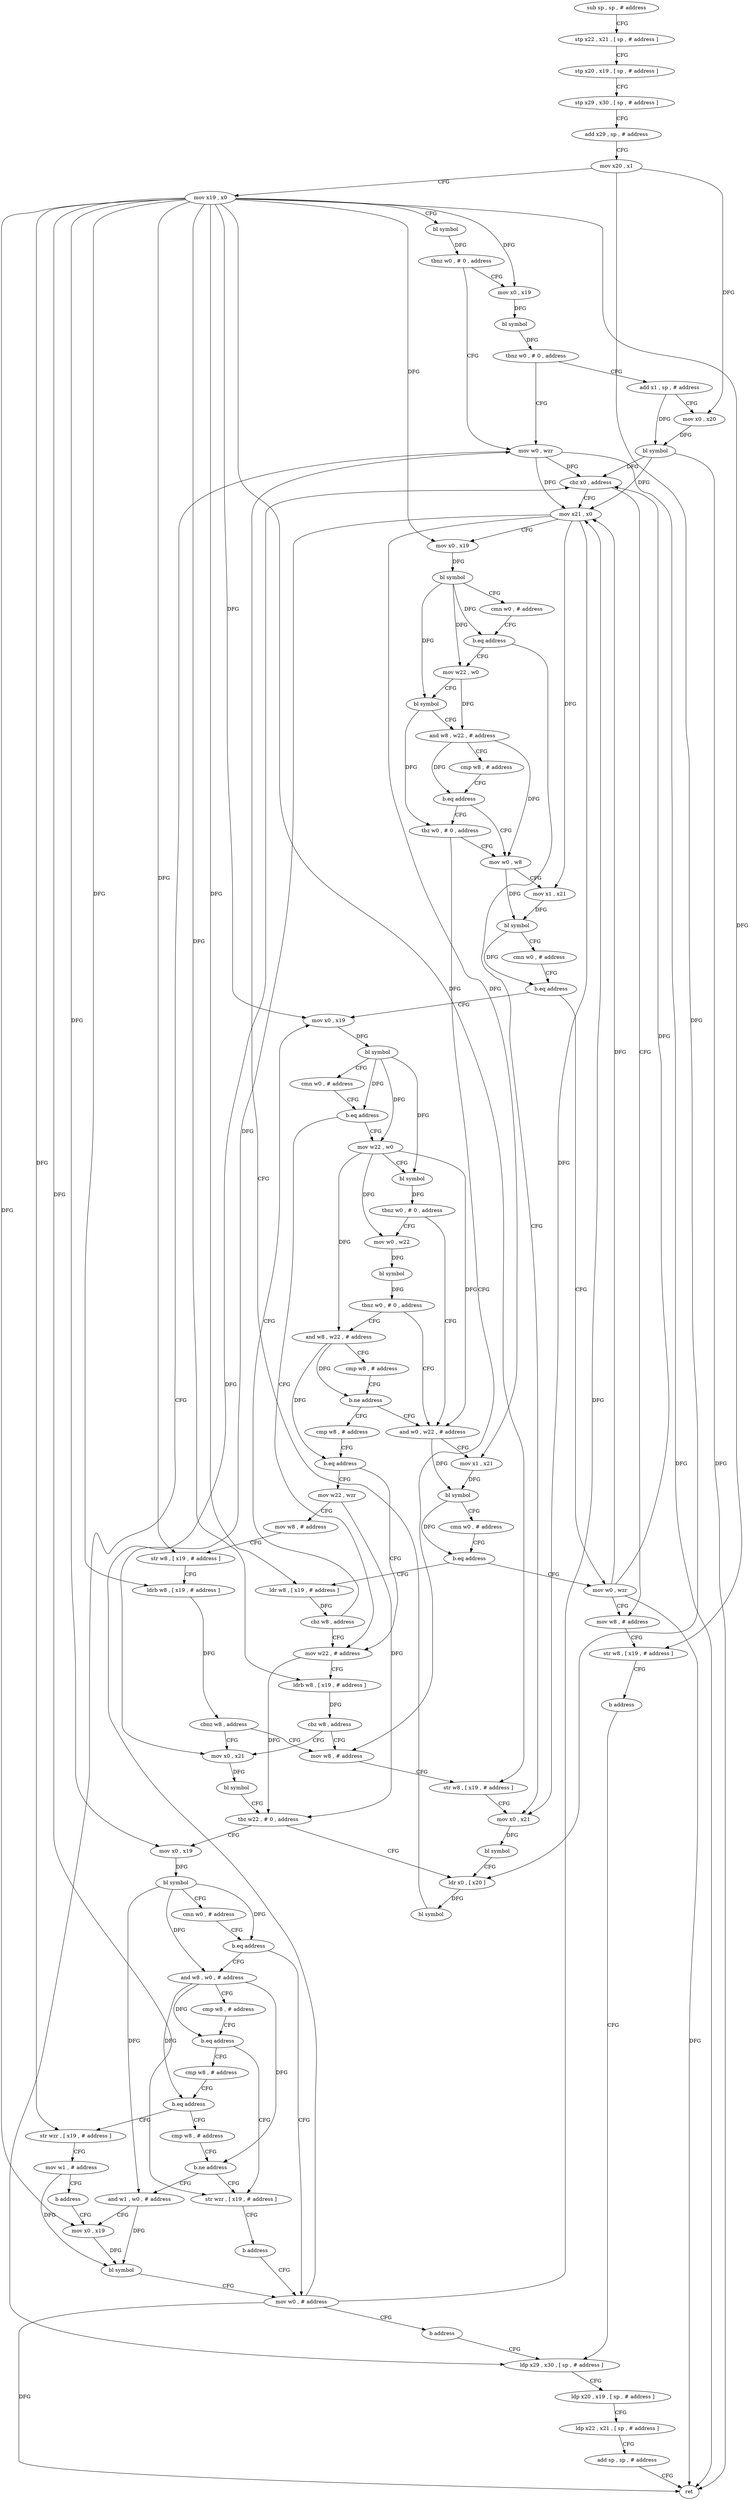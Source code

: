 digraph "func" {
"94208" [label = "sub sp , sp , # address" ]
"94212" [label = "stp x22 , x21 , [ sp , # address ]" ]
"94216" [label = "stp x20 , x19 , [ sp , # address ]" ]
"94220" [label = "stp x29 , x30 , [ sp , # address ]" ]
"94224" [label = "add x29 , sp , # address" ]
"94228" [label = "mov x20 , x1" ]
"94232" [label = "mov x19 , x0" ]
"94236" [label = "bl symbol" ]
"94240" [label = "tbnz w0 , # 0 , address" ]
"94452" [label = "mov w0 , wzr" ]
"94244" [label = "mov x0 , x19" ]
"94456" [label = "ldp x29 , x30 , [ sp , # address ]" ]
"94248" [label = "bl symbol" ]
"94252" [label = "tbnz w0 , # 0 , address" ]
"94256" [label = "add x1 , sp , # address" ]
"94260" [label = "mov x0 , x20" ]
"94264" [label = "bl symbol" ]
"94268" [label = "cbz x0 , address" ]
"94480" [label = "mov w8 , # address" ]
"94272" [label = "mov x21 , x0" ]
"94484" [label = "str w8 , [ x19 , # address ]" ]
"94488" [label = "b address" ]
"94276" [label = "mov x0 , x19" ]
"94280" [label = "bl symbol" ]
"94284" [label = "cmn w0 , # address" ]
"94288" [label = "b.eq address" ]
"94436" [label = "mov x0 , x21" ]
"94292" [label = "mov w22 , w0" ]
"94460" [label = "ldp x20 , x19 , [ sp , # address ]" ]
"94464" [label = "ldp x22 , x21 , [ sp , # address ]" ]
"94468" [label = "add sp , sp , # address" ]
"94472" [label = "ret" ]
"94440" [label = "bl symbol" ]
"94444" [label = "ldr x0 , [ x20 ]" ]
"94296" [label = "bl symbol" ]
"94300" [label = "and w8 , w22 , # address" ]
"94304" [label = "cmp w8 , # address" ]
"94308" [label = "b.eq address" ]
"94316" [label = "mov w0 , w8" ]
"94312" [label = "tbz w0 , # 0 , address" ]
"94320" [label = "mov x1 , x21" ]
"94324" [label = "bl symbol" ]
"94328" [label = "cmn w0 , # address" ]
"94332" [label = "b.eq address" ]
"94476" [label = "mov w0 , wzr" ]
"94336" [label = "mov x0 , x19" ]
"94428" [label = "mov w8 , # address" ]
"94340" [label = "bl symbol" ]
"94344" [label = "cmn w0 , # address" ]
"94348" [label = "b.eq address" ]
"94416" [label = "mov w22 , # address" ]
"94352" [label = "mov w22 , w0" ]
"94432" [label = "str w8 , [ x19 , # address ]" ]
"94420" [label = "ldrb w8 , [ x19 , # address ]" ]
"94424" [label = "cbz w8 , address" ]
"94520" [label = "mov x0 , x21" ]
"94356" [label = "bl symbol" ]
"94360" [label = "tbnz w0 , # 0 , address" ]
"94388" [label = "and w0 , w22 , # address" ]
"94364" [label = "mov w0 , w22" ]
"94524" [label = "bl symbol" ]
"94528" [label = "tbz w22 , # 0 , address" ]
"94532" [label = "mov x0 , x19" ]
"94392" [label = "mov x1 , x21" ]
"94396" [label = "bl symbol" ]
"94400" [label = "cmn w0 , # address" ]
"94404" [label = "b.eq address" ]
"94408" [label = "ldr w8 , [ x19 , # address ]" ]
"94368" [label = "bl symbol" ]
"94372" [label = "tbnz w0 , # 0 , address" ]
"94376" [label = "and w8 , w22 , # address" ]
"94448" [label = "bl symbol" ]
"94536" [label = "bl symbol" ]
"94540" [label = "cmn w0 , # address" ]
"94544" [label = "b.eq address" ]
"94608" [label = "mov w0 , # address" ]
"94548" [label = "and w8 , w0 , # address" ]
"94412" [label = "cbz w8 , address" ]
"94380" [label = "cmp w8 , # address" ]
"94384" [label = "b.ne address" ]
"94492" [label = "cmp w8 , # address" ]
"94612" [label = "b address" ]
"94552" [label = "cmp w8 , # address" ]
"94556" [label = "b.eq address" ]
"94576" [label = "str wzr , [ x19 , # address ]" ]
"94560" [label = "cmp w8 , # address" ]
"94496" [label = "b.eq address" ]
"94500" [label = "mov w22 , wzr" ]
"94580" [label = "b address" ]
"94564" [label = "b.eq address" ]
"94584" [label = "str wzr , [ x19 , # address ]" ]
"94568" [label = "cmp w8 , # address" ]
"94504" [label = "mov w8 , # address" ]
"94508" [label = "str w8 , [ x19 , # address ]" ]
"94512" [label = "ldrb w8 , [ x19 , # address ]" ]
"94516" [label = "cbnz w8 , address" ]
"94588" [label = "mov w1 , # address" ]
"94592" [label = "b address" ]
"94600" [label = "mov x0 , x19" ]
"94572" [label = "b.ne address" ]
"94596" [label = "and w1 , w0 , # address" ]
"94604" [label = "bl symbol" ]
"94208" -> "94212" [ label = "CFG" ]
"94212" -> "94216" [ label = "CFG" ]
"94216" -> "94220" [ label = "CFG" ]
"94220" -> "94224" [ label = "CFG" ]
"94224" -> "94228" [ label = "CFG" ]
"94228" -> "94232" [ label = "CFG" ]
"94228" -> "94260" [ label = "DFG" ]
"94228" -> "94444" [ label = "DFG" ]
"94232" -> "94236" [ label = "CFG" ]
"94232" -> "94244" [ label = "DFG" ]
"94232" -> "94484" [ label = "DFG" ]
"94232" -> "94276" [ label = "DFG" ]
"94232" -> "94336" [ label = "DFG" ]
"94232" -> "94432" [ label = "DFG" ]
"94232" -> "94420" [ label = "DFG" ]
"94232" -> "94532" [ label = "DFG" ]
"94232" -> "94408" [ label = "DFG" ]
"94232" -> "94576" [ label = "DFG" ]
"94232" -> "94508" [ label = "DFG" ]
"94232" -> "94512" [ label = "DFG" ]
"94232" -> "94584" [ label = "DFG" ]
"94232" -> "94600" [ label = "DFG" ]
"94236" -> "94240" [ label = "DFG" ]
"94240" -> "94452" [ label = "CFG" ]
"94240" -> "94244" [ label = "CFG" ]
"94452" -> "94456" [ label = "CFG" ]
"94452" -> "94472" [ label = "DFG" ]
"94452" -> "94268" [ label = "DFG" ]
"94452" -> "94272" [ label = "DFG" ]
"94244" -> "94248" [ label = "DFG" ]
"94456" -> "94460" [ label = "CFG" ]
"94248" -> "94252" [ label = "DFG" ]
"94252" -> "94452" [ label = "CFG" ]
"94252" -> "94256" [ label = "CFG" ]
"94256" -> "94260" [ label = "CFG" ]
"94256" -> "94264" [ label = "DFG" ]
"94260" -> "94264" [ label = "DFG" ]
"94264" -> "94268" [ label = "DFG" ]
"94264" -> "94472" [ label = "DFG" ]
"94264" -> "94272" [ label = "DFG" ]
"94268" -> "94480" [ label = "CFG" ]
"94268" -> "94272" [ label = "CFG" ]
"94480" -> "94484" [ label = "CFG" ]
"94272" -> "94276" [ label = "CFG" ]
"94272" -> "94436" [ label = "DFG" ]
"94272" -> "94320" [ label = "DFG" ]
"94272" -> "94520" [ label = "DFG" ]
"94272" -> "94392" [ label = "DFG" ]
"94484" -> "94488" [ label = "CFG" ]
"94488" -> "94456" [ label = "CFG" ]
"94276" -> "94280" [ label = "DFG" ]
"94280" -> "94284" [ label = "CFG" ]
"94280" -> "94288" [ label = "DFG" ]
"94280" -> "94292" [ label = "DFG" ]
"94280" -> "94296" [ label = "DFG" ]
"94284" -> "94288" [ label = "CFG" ]
"94288" -> "94436" [ label = "CFG" ]
"94288" -> "94292" [ label = "CFG" ]
"94436" -> "94440" [ label = "DFG" ]
"94292" -> "94296" [ label = "CFG" ]
"94292" -> "94300" [ label = "DFG" ]
"94460" -> "94464" [ label = "CFG" ]
"94464" -> "94468" [ label = "CFG" ]
"94468" -> "94472" [ label = "CFG" ]
"94440" -> "94444" [ label = "CFG" ]
"94444" -> "94448" [ label = "DFG" ]
"94296" -> "94300" [ label = "CFG" ]
"94296" -> "94312" [ label = "DFG" ]
"94300" -> "94304" [ label = "CFG" ]
"94300" -> "94308" [ label = "DFG" ]
"94300" -> "94316" [ label = "DFG" ]
"94304" -> "94308" [ label = "CFG" ]
"94308" -> "94316" [ label = "CFG" ]
"94308" -> "94312" [ label = "CFG" ]
"94316" -> "94320" [ label = "CFG" ]
"94316" -> "94324" [ label = "DFG" ]
"94312" -> "94428" [ label = "CFG" ]
"94312" -> "94316" [ label = "CFG" ]
"94320" -> "94324" [ label = "DFG" ]
"94324" -> "94328" [ label = "CFG" ]
"94324" -> "94332" [ label = "DFG" ]
"94328" -> "94332" [ label = "CFG" ]
"94332" -> "94476" [ label = "CFG" ]
"94332" -> "94336" [ label = "CFG" ]
"94476" -> "94480" [ label = "CFG" ]
"94476" -> "94268" [ label = "DFG" ]
"94476" -> "94272" [ label = "DFG" ]
"94476" -> "94472" [ label = "DFG" ]
"94336" -> "94340" [ label = "DFG" ]
"94428" -> "94432" [ label = "CFG" ]
"94340" -> "94344" [ label = "CFG" ]
"94340" -> "94348" [ label = "DFG" ]
"94340" -> "94352" [ label = "DFG" ]
"94340" -> "94356" [ label = "DFG" ]
"94344" -> "94348" [ label = "CFG" ]
"94348" -> "94416" [ label = "CFG" ]
"94348" -> "94352" [ label = "CFG" ]
"94416" -> "94420" [ label = "CFG" ]
"94416" -> "94528" [ label = "DFG" ]
"94352" -> "94356" [ label = "CFG" ]
"94352" -> "94388" [ label = "DFG" ]
"94352" -> "94364" [ label = "DFG" ]
"94352" -> "94376" [ label = "DFG" ]
"94432" -> "94436" [ label = "CFG" ]
"94420" -> "94424" [ label = "DFG" ]
"94424" -> "94520" [ label = "CFG" ]
"94424" -> "94428" [ label = "CFG" ]
"94520" -> "94524" [ label = "DFG" ]
"94356" -> "94360" [ label = "DFG" ]
"94360" -> "94388" [ label = "CFG" ]
"94360" -> "94364" [ label = "CFG" ]
"94388" -> "94392" [ label = "CFG" ]
"94388" -> "94396" [ label = "DFG" ]
"94364" -> "94368" [ label = "DFG" ]
"94524" -> "94528" [ label = "CFG" ]
"94528" -> "94444" [ label = "CFG" ]
"94528" -> "94532" [ label = "CFG" ]
"94532" -> "94536" [ label = "DFG" ]
"94392" -> "94396" [ label = "DFG" ]
"94396" -> "94400" [ label = "CFG" ]
"94396" -> "94404" [ label = "DFG" ]
"94400" -> "94404" [ label = "CFG" ]
"94404" -> "94476" [ label = "CFG" ]
"94404" -> "94408" [ label = "CFG" ]
"94408" -> "94412" [ label = "DFG" ]
"94368" -> "94372" [ label = "DFG" ]
"94372" -> "94388" [ label = "CFG" ]
"94372" -> "94376" [ label = "CFG" ]
"94376" -> "94380" [ label = "CFG" ]
"94376" -> "94384" [ label = "DFG" ]
"94376" -> "94496" [ label = "DFG" ]
"94448" -> "94452" [ label = "CFG" ]
"94536" -> "94540" [ label = "CFG" ]
"94536" -> "94544" [ label = "DFG" ]
"94536" -> "94548" [ label = "DFG" ]
"94536" -> "94596" [ label = "DFG" ]
"94540" -> "94544" [ label = "CFG" ]
"94544" -> "94608" [ label = "CFG" ]
"94544" -> "94548" [ label = "CFG" ]
"94608" -> "94612" [ label = "CFG" ]
"94608" -> "94268" [ label = "DFG" ]
"94608" -> "94272" [ label = "DFG" ]
"94608" -> "94472" [ label = "DFG" ]
"94548" -> "94552" [ label = "CFG" ]
"94548" -> "94556" [ label = "DFG" ]
"94548" -> "94564" [ label = "DFG" ]
"94548" -> "94572" [ label = "DFG" ]
"94412" -> "94336" [ label = "CFG" ]
"94412" -> "94416" [ label = "CFG" ]
"94380" -> "94384" [ label = "CFG" ]
"94384" -> "94492" [ label = "CFG" ]
"94384" -> "94388" [ label = "CFG" ]
"94492" -> "94496" [ label = "CFG" ]
"94612" -> "94456" [ label = "CFG" ]
"94552" -> "94556" [ label = "CFG" ]
"94556" -> "94576" [ label = "CFG" ]
"94556" -> "94560" [ label = "CFG" ]
"94576" -> "94580" [ label = "CFG" ]
"94560" -> "94564" [ label = "CFG" ]
"94496" -> "94416" [ label = "CFG" ]
"94496" -> "94500" [ label = "CFG" ]
"94500" -> "94504" [ label = "CFG" ]
"94500" -> "94528" [ label = "DFG" ]
"94580" -> "94608" [ label = "CFG" ]
"94564" -> "94584" [ label = "CFG" ]
"94564" -> "94568" [ label = "CFG" ]
"94584" -> "94588" [ label = "CFG" ]
"94568" -> "94572" [ label = "CFG" ]
"94504" -> "94508" [ label = "CFG" ]
"94508" -> "94512" [ label = "CFG" ]
"94512" -> "94516" [ label = "DFG" ]
"94516" -> "94428" [ label = "CFG" ]
"94516" -> "94520" [ label = "CFG" ]
"94588" -> "94592" [ label = "CFG" ]
"94588" -> "94604" [ label = "DFG" ]
"94592" -> "94600" [ label = "CFG" ]
"94600" -> "94604" [ label = "DFG" ]
"94572" -> "94596" [ label = "CFG" ]
"94572" -> "94576" [ label = "CFG" ]
"94596" -> "94600" [ label = "CFG" ]
"94596" -> "94604" [ label = "DFG" ]
"94604" -> "94608" [ label = "CFG" ]
}
